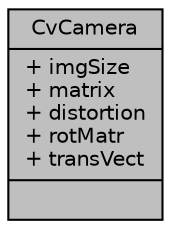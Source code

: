 digraph "CvCamera"
{
 // LATEX_PDF_SIZE
  edge [fontname="Helvetica",fontsize="10",labelfontname="Helvetica",labelfontsize="10"];
  node [fontname="Helvetica",fontsize="10",shape=record];
  Node1 [label="{CvCamera\n|+ imgSize\l+ matrix\l+ distortion\l+ rotMatr\l+ transVect\l|}",height=0.2,width=0.4,color="black", fillcolor="grey75", style="filled", fontcolor="black",tooltip=" "];
}
